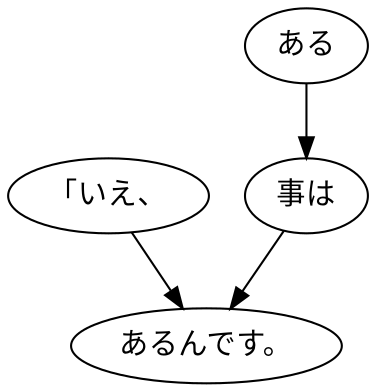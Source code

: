 digraph graph7901 {
	node0 [label="「いえ、"];
	node1 [label="ある"];
	node2 [label="事は"];
	node3 [label="あるんです。"];
	node0 -> node3;
	node1 -> node2;
	node2 -> node3;
}
